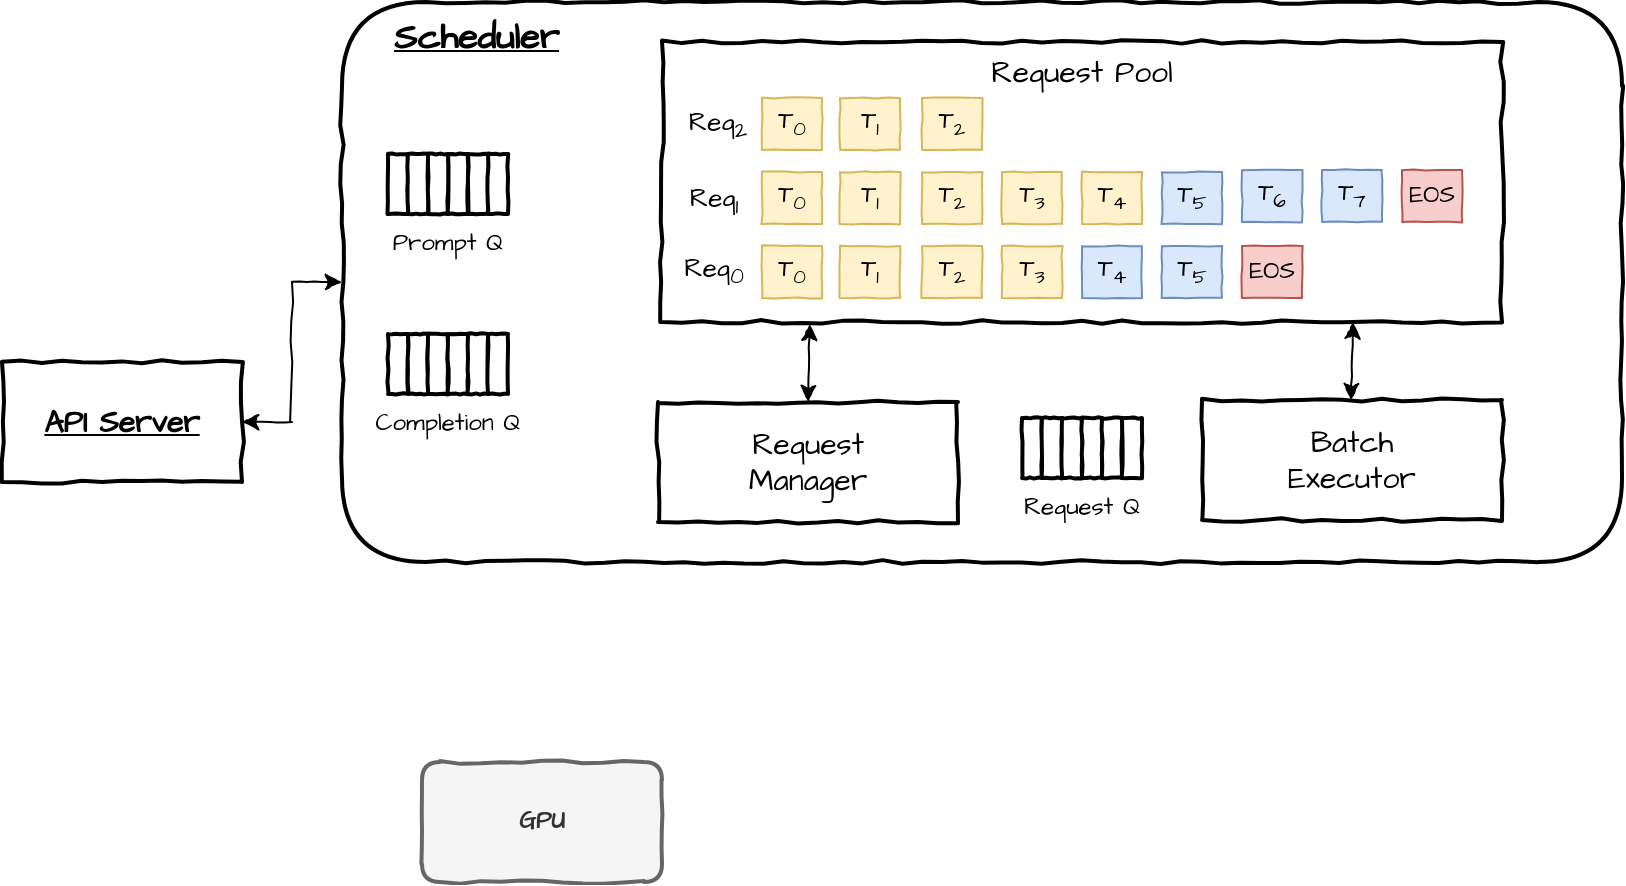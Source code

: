 <mxfile version="24.8.6">
  <diagram name="페이지-1" id="Y8B7rMoeN9hM4UEWo97L">
    <mxGraphModel dx="1097" dy="597" grid="1" gridSize="10" guides="1" tooltips="1" connect="1" arrows="1" fold="1" page="1" pageScale="1" pageWidth="3300" pageHeight="4681" math="0" shadow="0">
      <root>
        <mxCell id="0" />
        <mxCell id="1" parent="0" />
        <mxCell id="8BjTEOA2ny8shlbgz9hC-71" style="edgeStyle=orthogonalEdgeStyle;rounded=0;orthogonalLoop=1;jettySize=auto;html=1;exitX=1;exitY=0.5;exitDx=0;exitDy=0;fontFamily=Architects Daughter;fontSource=https%3A%2F%2Ffonts.googleapis.com%2Fcss%3Ffamily%3DArchitects%2BDaughter;fontSize=12;fontColor=default;fontStyle=0;sketch=1;curveFitting=1;jiggle=2;sketchStyle=comic;startArrow=classic;startFill=1;" edge="1" parent="1" source="pXaMLWNUyVMHvU2EfD6I-1" target="8BjTEOA2ny8shlbgz9hC-1">
          <mxGeometry relative="1" as="geometry" />
        </mxCell>
        <mxCell id="pXaMLWNUyVMHvU2EfD6I-1" value="API Server" style="rounded=0;whiteSpace=wrap;sketch=1;curveFitting=1;jiggle=2;fontFamily=Architects Daughter;html=1;sketchStyle=comic;fontStyle=5;strokeWidth=2;fontSize=15;linecap=round;fontSource=https%3A%2F%2Ffonts.googleapis.com%2Fcss%3Ffamily%3DArchitects%2BDaughter;" vertex="1" parent="1">
          <mxGeometry x="90" y="270" width="120" height="60" as="geometry" />
        </mxCell>
        <mxCell id="pXaMLWNUyVMHvU2EfD6I-4" value="GPU" style="rounded=1;whiteSpace=wrap;html=1;sketch=1;jiggle=2;curveFitting=1;sketchStyle=comic;strokeColor=#666666;strokeWidth=2;align=center;verticalAlign=middle;fontFamily=Architects Daughter;fontSize=12;fontStyle=1;fillColor=#f5f5f5;fontColor=#333333;fontSource=https%3A%2F%2Ffonts.googleapis.com%2Fcss%3Ffamily%3DArchitects%2BDaughter;" vertex="1" parent="1">
          <mxGeometry x="300" y="470" width="120" height="60" as="geometry" />
        </mxCell>
        <mxCell id="8BjTEOA2ny8shlbgz9hC-1" value="&amp;nbsp; &amp;nbsp; &amp;nbsp;&lt;font style=&quot;font-size: 18px;&quot;&gt;&lt;u&gt;Scheduler&lt;/u&gt;&lt;/font&gt;" style="rounded=1;whiteSpace=wrap;html=1;sketch=1;jiggle=2;curveFitting=1;sketchStyle=comic;strokeColor=default;strokeWidth=2;align=left;verticalAlign=top;fontFamily=Architects Daughter;fontSize=12;fontColor=default;fontStyle=1;fillColor=none;fontSource=https%3A%2F%2Ffonts.googleapis.com%2Fcss%3Ffamily%3DArchitects%2BDaughter;" vertex="1" parent="1">
          <mxGeometry x="260" y="90" width="640" height="280" as="geometry" />
        </mxCell>
        <mxCell id="8BjTEOA2ny8shlbgz9hC-12" value="" style="group;fontFamily=Architects Daughter;fontSource=https%3A%2F%2Ffonts.googleapis.com%2Fcss%3Ffamily%3DArchitects%2BDaughter;" vertex="1" connectable="0" parent="1">
          <mxGeometry x="283" y="166" width="60" height="60" as="geometry" />
        </mxCell>
        <mxCell id="8BjTEOA2ny8shlbgz9hC-4" value="&lt;span style=&quot;font-weight: normal;&quot;&gt;Prompt Q&lt;/span&gt;" style="text;html=1;align=center;verticalAlign=middle;whiteSpace=wrap;rounded=0;fontFamily=Architects Daughter;fontSize=12;fontColor=default;fontStyle=1;fontSource=https%3A%2F%2Ffonts.googleapis.com%2Fcss%3Ffamily%3DArchitects%2BDaughter;" vertex="1" parent="8BjTEOA2ny8shlbgz9hC-12">
          <mxGeometry y="30" width="60" height="30" as="geometry" />
        </mxCell>
        <mxCell id="8BjTEOA2ny8shlbgz9hC-11" value="" style="group;fontFamily=Architects Daughter;fontSource=https%3A%2F%2Ffonts.googleapis.com%2Fcss%3Ffamily%3DArchitects%2BDaughter;" vertex="1" connectable="0" parent="8BjTEOA2ny8shlbgz9hC-12">
          <mxGeometry width="60" height="30" as="geometry" />
        </mxCell>
        <mxCell id="8BjTEOA2ny8shlbgz9hC-2" value="" style="rounded=0;whiteSpace=wrap;html=1;sketch=1;jiggle=2;curveFitting=1;sketchStyle=comic;strokeColor=default;strokeWidth=2;align=center;verticalAlign=middle;fontFamily=Architects Daughter;fontSize=12;fontColor=default;fontStyle=1;fillColor=default;fontSource=https%3A%2F%2Ffonts.googleapis.com%2Fcss%3Ffamily%3DArchitects%2BDaughter;" vertex="1" parent="8BjTEOA2ny8shlbgz9hC-11">
          <mxGeometry width="10" height="30" as="geometry" />
        </mxCell>
        <mxCell id="8BjTEOA2ny8shlbgz9hC-6" value="" style="rounded=0;whiteSpace=wrap;html=1;sketch=1;jiggle=2;curveFitting=1;sketchStyle=comic;strokeColor=default;strokeWidth=2;align=center;verticalAlign=middle;fontFamily=Architects Daughter;fontSize=12;fontColor=default;fontStyle=1;fillColor=default;fontSource=https%3A%2F%2Ffonts.googleapis.com%2Fcss%3Ffamily%3DArchitects%2BDaughter;" vertex="1" parent="8BjTEOA2ny8shlbgz9hC-11">
          <mxGeometry x="10" width="10" height="30" as="geometry" />
        </mxCell>
        <mxCell id="8BjTEOA2ny8shlbgz9hC-7" value="" style="rounded=0;whiteSpace=wrap;html=1;sketch=1;jiggle=2;curveFitting=1;sketchStyle=comic;strokeColor=default;strokeWidth=2;align=center;verticalAlign=middle;fontFamily=Architects Daughter;fontSize=12;fontColor=default;fontStyle=1;fillColor=default;fontSource=https%3A%2F%2Ffonts.googleapis.com%2Fcss%3Ffamily%3DArchitects%2BDaughter;" vertex="1" parent="8BjTEOA2ny8shlbgz9hC-11">
          <mxGeometry x="20" width="10" height="30" as="geometry" />
        </mxCell>
        <mxCell id="8BjTEOA2ny8shlbgz9hC-8" value="" style="rounded=0;whiteSpace=wrap;html=1;sketch=1;jiggle=2;curveFitting=1;sketchStyle=comic;strokeColor=default;strokeWidth=2;align=center;verticalAlign=middle;fontFamily=Architects Daughter;fontSize=12;fontColor=default;fontStyle=1;fillColor=default;fontSource=https%3A%2F%2Ffonts.googleapis.com%2Fcss%3Ffamily%3DArchitects%2BDaughter;" vertex="1" parent="8BjTEOA2ny8shlbgz9hC-11">
          <mxGeometry x="30" width="10" height="30" as="geometry" />
        </mxCell>
        <mxCell id="8BjTEOA2ny8shlbgz9hC-9" value="" style="rounded=0;whiteSpace=wrap;html=1;sketch=1;jiggle=2;curveFitting=1;sketchStyle=comic;strokeColor=default;strokeWidth=2;align=center;verticalAlign=middle;fontFamily=Architects Daughter;fontSize=12;fontColor=default;fontStyle=1;fillColor=default;fontSource=https%3A%2F%2Ffonts.googleapis.com%2Fcss%3Ffamily%3DArchitects%2BDaughter;" vertex="1" parent="8BjTEOA2ny8shlbgz9hC-11">
          <mxGeometry x="40" width="10" height="30" as="geometry" />
        </mxCell>
        <mxCell id="8BjTEOA2ny8shlbgz9hC-10" value="" style="rounded=0;whiteSpace=wrap;html=1;sketch=1;jiggle=2;curveFitting=1;sketchStyle=comic;strokeColor=default;strokeWidth=2;align=center;verticalAlign=middle;fontFamily=Architects Daughter;fontSize=12;fontColor=default;fontStyle=1;fillColor=default;fontSource=https%3A%2F%2Ffonts.googleapis.com%2Fcss%3Ffamily%3DArchitects%2BDaughter;" vertex="1" parent="8BjTEOA2ny8shlbgz9hC-11">
          <mxGeometry x="50" width="10" height="30" as="geometry" />
        </mxCell>
        <mxCell id="8BjTEOA2ny8shlbgz9hC-23" value="" style="group;fontFamily=Architects Daughter;fontSource=https%3A%2F%2Ffonts.googleapis.com%2Fcss%3Ffamily%3DArchitects%2BDaughter;" vertex="1" connectable="0" parent="1">
          <mxGeometry x="283" y="256" width="90" height="60" as="geometry" />
        </mxCell>
        <mxCell id="8BjTEOA2ny8shlbgz9hC-24" value="&lt;span style=&quot;font-weight: normal;&quot;&gt;Completion Q&lt;/span&gt;" style="text;html=1;align=center;verticalAlign=middle;whiteSpace=wrap;rounded=0;fontFamily=Architects Daughter;fontSize=12;fontColor=default;fontStyle=1;fontSource=https%3A%2F%2Ffonts.googleapis.com%2Fcss%3Ffamily%3DArchitects%2BDaughter;" vertex="1" parent="8BjTEOA2ny8shlbgz9hC-23">
          <mxGeometry x="-15" y="30" width="90" height="30" as="geometry" />
        </mxCell>
        <mxCell id="8BjTEOA2ny8shlbgz9hC-25" value="" style="group;fontFamily=Architects Daughter;fontSource=https%3A%2F%2Ffonts.googleapis.com%2Fcss%3Ffamily%3DArchitects%2BDaughter;" vertex="1" connectable="0" parent="8BjTEOA2ny8shlbgz9hC-23">
          <mxGeometry width="60" height="30" as="geometry" />
        </mxCell>
        <mxCell id="8BjTEOA2ny8shlbgz9hC-26" value="" style="rounded=0;whiteSpace=wrap;html=1;sketch=1;jiggle=2;curveFitting=1;sketchStyle=comic;strokeColor=default;strokeWidth=2;align=center;verticalAlign=middle;fontFamily=Architects Daughter;fontSize=12;fontColor=default;fontStyle=1;fillColor=default;fontSource=https%3A%2F%2Ffonts.googleapis.com%2Fcss%3Ffamily%3DArchitects%2BDaughter;" vertex="1" parent="8BjTEOA2ny8shlbgz9hC-25">
          <mxGeometry width="10" height="30" as="geometry" />
        </mxCell>
        <mxCell id="8BjTEOA2ny8shlbgz9hC-27" value="" style="rounded=0;whiteSpace=wrap;html=1;sketch=1;jiggle=2;curveFitting=1;sketchStyle=comic;strokeColor=default;strokeWidth=2;align=center;verticalAlign=middle;fontFamily=Architects Daughter;fontSize=12;fontColor=default;fontStyle=1;fillColor=default;fontSource=https%3A%2F%2Ffonts.googleapis.com%2Fcss%3Ffamily%3DArchitects%2BDaughter;" vertex="1" parent="8BjTEOA2ny8shlbgz9hC-25">
          <mxGeometry x="10" width="10" height="30" as="geometry" />
        </mxCell>
        <mxCell id="8BjTEOA2ny8shlbgz9hC-28" value="" style="rounded=0;whiteSpace=wrap;html=1;sketch=1;jiggle=2;curveFitting=1;sketchStyle=comic;strokeColor=default;strokeWidth=2;align=center;verticalAlign=middle;fontFamily=Architects Daughter;fontSize=12;fontColor=default;fontStyle=1;fillColor=default;fontSource=https%3A%2F%2Ffonts.googleapis.com%2Fcss%3Ffamily%3DArchitects%2BDaughter;" vertex="1" parent="8BjTEOA2ny8shlbgz9hC-25">
          <mxGeometry x="20" width="10" height="30" as="geometry" />
        </mxCell>
        <mxCell id="8BjTEOA2ny8shlbgz9hC-29" value="" style="rounded=0;whiteSpace=wrap;html=1;sketch=1;jiggle=2;curveFitting=1;sketchStyle=comic;strokeColor=default;strokeWidth=2;align=center;verticalAlign=middle;fontFamily=Architects Daughter;fontSize=12;fontColor=default;fontStyle=1;fillColor=default;fontSource=https%3A%2F%2Ffonts.googleapis.com%2Fcss%3Ffamily%3DArchitects%2BDaughter;" vertex="1" parent="8BjTEOA2ny8shlbgz9hC-25">
          <mxGeometry x="30" width="10" height="30" as="geometry" />
        </mxCell>
        <mxCell id="8BjTEOA2ny8shlbgz9hC-30" value="" style="rounded=0;whiteSpace=wrap;html=1;sketch=1;jiggle=2;curveFitting=1;sketchStyle=comic;strokeColor=default;strokeWidth=2;align=center;verticalAlign=middle;fontFamily=Architects Daughter;fontSize=12;fontColor=default;fontStyle=1;fillColor=default;fontSource=https%3A%2F%2Ffonts.googleapis.com%2Fcss%3Ffamily%3DArchitects%2BDaughter;" vertex="1" parent="8BjTEOA2ny8shlbgz9hC-25">
          <mxGeometry x="40" width="10" height="30" as="geometry" />
        </mxCell>
        <mxCell id="8BjTEOA2ny8shlbgz9hC-31" value="" style="rounded=0;whiteSpace=wrap;html=1;sketch=1;jiggle=2;curveFitting=1;sketchStyle=comic;strokeColor=default;strokeWidth=2;align=center;verticalAlign=middle;fontFamily=Architects Daughter;fontSize=12;fontColor=default;fontStyle=1;fillColor=default;fontSource=https%3A%2F%2Ffonts.googleapis.com%2Fcss%3Ffamily%3DArchitects%2BDaughter;" vertex="1" parent="8BjTEOA2ny8shlbgz9hC-25">
          <mxGeometry x="50" width="10" height="30" as="geometry" />
        </mxCell>
        <mxCell id="8BjTEOA2ny8shlbgz9hC-32" value="&lt;span style=&quot;font-size: 15px;&quot;&gt;Request Pool&lt;/span&gt;" style="rounded=0;whiteSpace=wrap;html=1;sketch=1;jiggle=2;curveFitting=1;sketchStyle=comic;strokeColor=default;strokeWidth=2;align=center;verticalAlign=top;fontFamily=Architects Daughter;fontSize=15;fontColor=default;fontStyle=0;fillColor=default;fillStyle=hachure;fontSource=https%3A%2F%2Ffonts.googleapis.com%2Fcss%3Ffamily%3DArchitects%2BDaughter;" vertex="1" parent="1">
          <mxGeometry x="420" y="110" width="420" height="140" as="geometry" />
        </mxCell>
        <mxCell id="8BjTEOA2ny8shlbgz9hC-33" value="&lt;font style=&quot;font-size: 15px;&quot;&gt;Request&lt;/font&gt;&lt;div style=&quot;font-size: 15px;&quot;&gt;&lt;font style=&quot;font-size: 15px;&quot;&gt;Manager&lt;/font&gt;&lt;/div&gt;" style="rounded=0;whiteSpace=wrap;html=1;sketch=1;jiggle=2;curveFitting=1;sketchStyle=comic;strokeColor=default;strokeWidth=2;align=center;verticalAlign=middle;fontFamily=Architects Daughter;fontSize=12;fontColor=default;fontStyle=0;fillColor=default;fontSource=https%3A%2F%2Ffonts.googleapis.com%2Fcss%3Ffamily%3DArchitects%2BDaughter;" vertex="1" parent="1">
          <mxGeometry x="418" y="290" width="150" height="60" as="geometry" />
        </mxCell>
        <mxCell id="8BjTEOA2ny8shlbgz9hC-34" value="" style="group;fontFamily=Architects Daughter;fontSource=https%3A%2F%2Ffonts.googleapis.com%2Fcss%3Ffamily%3DArchitects%2BDaughter;" vertex="1" connectable="0" parent="1">
          <mxGeometry x="600" y="298" width="90" height="60" as="geometry" />
        </mxCell>
        <mxCell id="8BjTEOA2ny8shlbgz9hC-35" value="&lt;span style=&quot;font-weight: normal;&quot;&gt;Request Q&lt;/span&gt;" style="text;html=1;align=center;verticalAlign=middle;whiteSpace=wrap;rounded=0;fontFamily=Architects Daughter;fontSize=12;fontColor=default;fontStyle=1;fontSource=https%3A%2F%2Ffonts.googleapis.com%2Fcss%3Ffamily%3DArchitects%2BDaughter;" vertex="1" parent="8BjTEOA2ny8shlbgz9hC-34">
          <mxGeometry x="-15" y="30" width="90" height="30" as="geometry" />
        </mxCell>
        <mxCell id="8BjTEOA2ny8shlbgz9hC-36" value="" style="group;fontFamily=Architects Daughter;fontSource=https%3A%2F%2Ffonts.googleapis.com%2Fcss%3Ffamily%3DArchitects%2BDaughter;" vertex="1" connectable="0" parent="8BjTEOA2ny8shlbgz9hC-34">
          <mxGeometry width="60" height="30" as="geometry" />
        </mxCell>
        <mxCell id="8BjTEOA2ny8shlbgz9hC-37" value="" style="rounded=0;whiteSpace=wrap;html=1;sketch=1;jiggle=2;curveFitting=1;sketchStyle=comic;strokeColor=default;strokeWidth=2;align=center;verticalAlign=middle;fontFamily=Architects Daughter;fontSize=12;fontColor=default;fontStyle=1;fillColor=default;fontSource=https%3A%2F%2Ffonts.googleapis.com%2Fcss%3Ffamily%3DArchitects%2BDaughter;" vertex="1" parent="8BjTEOA2ny8shlbgz9hC-36">
          <mxGeometry width="10" height="30" as="geometry" />
        </mxCell>
        <mxCell id="8BjTEOA2ny8shlbgz9hC-38" value="" style="rounded=0;whiteSpace=wrap;html=1;sketch=1;jiggle=2;curveFitting=1;sketchStyle=comic;strokeColor=default;strokeWidth=2;align=center;verticalAlign=middle;fontFamily=Architects Daughter;fontSize=12;fontColor=default;fontStyle=1;fillColor=default;fontSource=https%3A%2F%2Ffonts.googleapis.com%2Fcss%3Ffamily%3DArchitects%2BDaughter;" vertex="1" parent="8BjTEOA2ny8shlbgz9hC-36">
          <mxGeometry x="10" width="10" height="30" as="geometry" />
        </mxCell>
        <mxCell id="8BjTEOA2ny8shlbgz9hC-39" value="" style="rounded=0;whiteSpace=wrap;html=1;sketch=1;jiggle=2;curveFitting=1;sketchStyle=comic;strokeColor=default;strokeWidth=2;align=center;verticalAlign=middle;fontFamily=Architects Daughter;fontSize=12;fontColor=default;fontStyle=1;fillColor=default;fontSource=https%3A%2F%2Ffonts.googleapis.com%2Fcss%3Ffamily%3DArchitects%2BDaughter;" vertex="1" parent="8BjTEOA2ny8shlbgz9hC-36">
          <mxGeometry x="20" width="10" height="30" as="geometry" />
        </mxCell>
        <mxCell id="8BjTEOA2ny8shlbgz9hC-40" value="" style="rounded=0;whiteSpace=wrap;html=1;sketch=1;jiggle=2;curveFitting=1;sketchStyle=comic;strokeColor=default;strokeWidth=2;align=center;verticalAlign=middle;fontFamily=Architects Daughter;fontSize=12;fontColor=default;fontStyle=1;fillColor=default;fontSource=https%3A%2F%2Ffonts.googleapis.com%2Fcss%3Ffamily%3DArchitects%2BDaughter;" vertex="1" parent="8BjTEOA2ny8shlbgz9hC-36">
          <mxGeometry x="30" width="10" height="30" as="geometry" />
        </mxCell>
        <mxCell id="8BjTEOA2ny8shlbgz9hC-41" value="" style="rounded=0;whiteSpace=wrap;html=1;sketch=1;jiggle=2;curveFitting=1;sketchStyle=comic;strokeColor=default;strokeWidth=2;align=center;verticalAlign=middle;fontFamily=Architects Daughter;fontSize=12;fontColor=default;fontStyle=1;fillColor=default;fontSource=https%3A%2F%2Ffonts.googleapis.com%2Fcss%3Ffamily%3DArchitects%2BDaughter;" vertex="1" parent="8BjTEOA2ny8shlbgz9hC-36">
          <mxGeometry x="40" width="10" height="30" as="geometry" />
        </mxCell>
        <mxCell id="8BjTEOA2ny8shlbgz9hC-42" value="" style="rounded=0;whiteSpace=wrap;html=1;sketch=1;jiggle=2;curveFitting=1;sketchStyle=comic;strokeColor=default;strokeWidth=2;align=center;verticalAlign=middle;fontFamily=Architects Daughter;fontSize=12;fontColor=default;fontStyle=1;fillColor=default;fontSource=https%3A%2F%2Ffonts.googleapis.com%2Fcss%3Ffamily%3DArchitects%2BDaughter;" vertex="1" parent="8BjTEOA2ny8shlbgz9hC-36">
          <mxGeometry x="50" width="10" height="30" as="geometry" />
        </mxCell>
        <mxCell id="8BjTEOA2ny8shlbgz9hC-43" value="&lt;span style=&quot;font-size: 15px;&quot;&gt;Batch&lt;/span&gt;&lt;div&gt;&lt;span style=&quot;font-size: 15px;&quot;&gt;Executor&lt;/span&gt;&lt;/div&gt;" style="rounded=0;whiteSpace=wrap;html=1;sketch=1;jiggle=2;curveFitting=1;sketchStyle=comic;strokeColor=default;strokeWidth=2;align=center;verticalAlign=middle;fontFamily=Architects Daughter;fontSize=12;fontColor=default;fontStyle=0;fillColor=default;fontSource=https%3A%2F%2Ffonts.googleapis.com%2Fcss%3Ffamily%3DArchitects%2BDaughter;" vertex="1" parent="1">
          <mxGeometry x="690" y="289" width="150" height="60" as="geometry" />
        </mxCell>
        <mxCell id="8BjTEOA2ny8shlbgz9hC-44" value="&lt;span style=&quot;font-weight: normal; font-size: 13px;&quot;&gt;Req&lt;sub&gt;0&lt;/sub&gt;&lt;/span&gt;" style="text;html=1;align=center;verticalAlign=middle;whiteSpace=wrap;rounded=0;fontFamily=Architects Daughter;fontSize=13;fontColor=default;fontStyle=1;fontSource=https%3A%2F%2Ffonts.googleapis.com%2Fcss%3Ffamily%3DArchitects%2BDaughter;" vertex="1" parent="1">
          <mxGeometry x="416" y="209" width="60" height="30" as="geometry" />
        </mxCell>
        <mxCell id="8BjTEOA2ny8shlbgz9hC-45" value="T&lt;sub&gt;0&lt;/sub&gt;" style="rounded=0;whiteSpace=wrap;html=1;align=center;verticalAlign=middle;fontFamily=Architects Daughter;fontSize=12;fontStyle=0;fillColor=#fff2cc;sketchStyle=comic;strokeColor=#d6b656;strokeWidth=1;fillOpacity=100;sketch=1;curveFitting=1;jiggle=2;fillStyle=hachure;zigzagOffset=-1;fillWeight=-1;hachureAngle=-41;fontSource=https%3A%2F%2Ffonts.googleapis.com%2Fcss%3Ffamily%3DArchitects%2BDaughter;perimeterSpacing=2;glass=0;shadow=0;" vertex="1" parent="1">
          <mxGeometry x="470" y="212" width="30" height="26" as="geometry" />
        </mxCell>
        <mxCell id="8BjTEOA2ny8shlbgz9hC-46" value="T&lt;sub&gt;1&lt;/sub&gt;" style="rounded=0;whiteSpace=wrap;html=1;align=center;verticalAlign=middle;fontFamily=Architects Daughter;fontSize=12;fontStyle=0;fillColor=#fff2cc;sketchStyle=comic;strokeColor=#d6b656;strokeWidth=1;fillOpacity=100;sketch=1;curveFitting=1;jiggle=2;fillStyle=hachure;zigzagOffset=-1;fillWeight=-1;hachureAngle=-41;fontSource=https%3A%2F%2Ffonts.googleapis.com%2Fcss%3Ffamily%3DArchitects%2BDaughter;perimeterSpacing=2;glass=0;shadow=0;" vertex="1" parent="1">
          <mxGeometry x="509" y="212" width="30" height="26" as="geometry" />
        </mxCell>
        <mxCell id="8BjTEOA2ny8shlbgz9hC-47" value="T&lt;sub&gt;2&lt;/sub&gt;" style="rounded=0;whiteSpace=wrap;html=1;align=center;verticalAlign=middle;fontFamily=Architects Daughter;fontSize=12;fontStyle=0;fillColor=#fff2cc;sketchStyle=comic;strokeColor=#d6b656;strokeWidth=1;fillOpacity=100;sketch=1;curveFitting=1;jiggle=2;fillStyle=hachure;zigzagOffset=-1;fillWeight=-1;hachureAngle=-41;fontSource=https%3A%2F%2Ffonts.googleapis.com%2Fcss%3Ffamily%3DArchitects%2BDaughter;perimeterSpacing=2;glass=0;shadow=0;" vertex="1" parent="1">
          <mxGeometry x="550" y="212" width="30" height="26" as="geometry" />
        </mxCell>
        <mxCell id="8BjTEOA2ny8shlbgz9hC-48" value="T&lt;sub&gt;3&lt;/sub&gt;" style="rounded=0;whiteSpace=wrap;html=1;align=center;verticalAlign=middle;fontFamily=Architects Daughter;fontSize=12;fontStyle=0;fillColor=#fff2cc;sketchStyle=comic;strokeColor=#d6b656;strokeWidth=1;fillOpacity=100;sketch=1;curveFitting=1;jiggle=2;fillStyle=hachure;zigzagOffset=-1;fillWeight=-1;hachureAngle=-41;fontSource=https%3A%2F%2Ffonts.googleapis.com%2Fcss%3Ffamily%3DArchitects%2BDaughter;perimeterSpacing=2;glass=0;shadow=0;" vertex="1" parent="1">
          <mxGeometry x="590" y="212" width="30" height="26" as="geometry" />
        </mxCell>
        <mxCell id="8BjTEOA2ny8shlbgz9hC-49" value="T&lt;sub&gt;4&lt;/sub&gt;" style="rounded=0;whiteSpace=wrap;html=1;align=center;verticalAlign=middle;fontFamily=Architects Daughter;fontSize=12;fontStyle=0;fillColor=#dae8fc;sketchStyle=comic;strokeColor=#6c8ebf;strokeWidth=1;fillOpacity=100;sketch=1;curveFitting=1;jiggle=2;fillStyle=hachure;zigzagOffset=-1;fillWeight=-1;hachureAngle=-41;fontSource=https%3A%2F%2Ffonts.googleapis.com%2Fcss%3Ffamily%3DArchitects%2BDaughter;perimeterSpacing=2;glass=0;shadow=0;" vertex="1" parent="1">
          <mxGeometry x="630" y="212" width="30" height="26" as="geometry" />
        </mxCell>
        <mxCell id="8BjTEOA2ny8shlbgz9hC-50" value="T&lt;sub&gt;5&lt;/sub&gt;" style="rounded=0;whiteSpace=wrap;html=1;align=center;verticalAlign=middle;fontFamily=Architects Daughter;fontSize=12;fontStyle=0;fillColor=#dae8fc;sketchStyle=comic;strokeColor=#6c8ebf;strokeWidth=1;fillOpacity=100;sketch=1;curveFitting=1;jiggle=2;fillStyle=hachure;zigzagOffset=-1;fillWeight=-1;hachureAngle=-41;fontSource=https%3A%2F%2Ffonts.googleapis.com%2Fcss%3Ffamily%3DArchitects%2BDaughter;perimeterSpacing=2;glass=0;shadow=0;" vertex="1" parent="1">
          <mxGeometry x="670" y="212" width="30" height="26" as="geometry" />
        </mxCell>
        <mxCell id="8BjTEOA2ny8shlbgz9hC-51" value="EOS" style="rounded=0;whiteSpace=wrap;html=1;align=center;verticalAlign=middle;fontFamily=Architects Daughter;fontSize=12;fontStyle=0;fillColor=#f8cecc;sketchStyle=comic;strokeColor=#b85450;strokeWidth=1;fillOpacity=100;sketch=1;curveFitting=1;jiggle=2;fillStyle=hachure;zigzagOffset=-1;fillWeight=-1;hachureAngle=-41;fontSource=https%3A%2F%2Ffonts.googleapis.com%2Fcss%3Ffamily%3DArchitects%2BDaughter;perimeterSpacing=2;glass=0;shadow=0;" vertex="1" parent="1">
          <mxGeometry x="710" y="212" width="30" height="26" as="geometry" />
        </mxCell>
        <mxCell id="8BjTEOA2ny8shlbgz9hC-52" value="T&lt;sub&gt;0&lt;/sub&gt;" style="rounded=0;whiteSpace=wrap;html=1;align=center;verticalAlign=middle;fontFamily=Architects Daughter;fontSize=12;fontStyle=0;fillColor=#fff2cc;sketchStyle=comic;strokeColor=#d6b656;strokeWidth=1;fillOpacity=100;sketch=1;curveFitting=1;jiggle=2;fillStyle=hachure;zigzagOffset=-1;fillWeight=-1;hachureAngle=-41;fontSource=https%3A%2F%2Ffonts.googleapis.com%2Fcss%3Ffamily%3DArchitects%2BDaughter;perimeterSpacing=2;glass=0;shadow=0;" vertex="1" parent="1">
          <mxGeometry x="470" y="175" width="30" height="26" as="geometry" />
        </mxCell>
        <mxCell id="8BjTEOA2ny8shlbgz9hC-53" value="T&lt;sub&gt;1&lt;/sub&gt;" style="rounded=0;whiteSpace=wrap;html=1;align=center;verticalAlign=middle;fontFamily=Architects Daughter;fontSize=12;fontStyle=0;fillColor=#fff2cc;sketchStyle=comic;strokeColor=#d6b656;strokeWidth=1;fillOpacity=100;sketch=1;curveFitting=1;jiggle=2;fillStyle=hachure;zigzagOffset=-1;fillWeight=-1;hachureAngle=-41;fontSource=https%3A%2F%2Ffonts.googleapis.com%2Fcss%3Ffamily%3DArchitects%2BDaughter;perimeterSpacing=2;glass=0;shadow=0;" vertex="1" parent="1">
          <mxGeometry x="509" y="175" width="30" height="26" as="geometry" />
        </mxCell>
        <mxCell id="8BjTEOA2ny8shlbgz9hC-54" value="T&lt;sub&gt;2&lt;/sub&gt;" style="rounded=0;whiteSpace=wrap;html=1;align=center;verticalAlign=middle;fontFamily=Architects Daughter;fontSize=12;fontStyle=0;fillColor=#fff2cc;sketchStyle=comic;strokeColor=#d6b656;strokeWidth=1;fillOpacity=100;sketch=1;curveFitting=1;jiggle=2;fillStyle=hachure;zigzagOffset=-1;fillWeight=-1;hachureAngle=-41;fontSource=https%3A%2F%2Ffonts.googleapis.com%2Fcss%3Ffamily%3DArchitects%2BDaughter;perimeterSpacing=2;glass=0;shadow=0;" vertex="1" parent="1">
          <mxGeometry x="550" y="175" width="30" height="26" as="geometry" />
        </mxCell>
        <mxCell id="8BjTEOA2ny8shlbgz9hC-55" value="T&lt;sub&gt;3&lt;/sub&gt;" style="rounded=0;whiteSpace=wrap;html=1;align=center;verticalAlign=middle;fontFamily=Architects Daughter;fontSize=12;fontStyle=0;fillColor=#fff2cc;sketchStyle=comic;strokeColor=#d6b656;strokeWidth=1;fillOpacity=100;sketch=1;curveFitting=1;jiggle=2;fillStyle=hachure;zigzagOffset=-1;fillWeight=-1;hachureAngle=-41;fontSource=https%3A%2F%2Ffonts.googleapis.com%2Fcss%3Ffamily%3DArchitects%2BDaughter;perimeterSpacing=2;glass=0;shadow=0;" vertex="1" parent="1">
          <mxGeometry x="590" y="175" width="30" height="26" as="geometry" />
        </mxCell>
        <mxCell id="8BjTEOA2ny8shlbgz9hC-56" value="&lt;span style=&quot;font-weight: normal; font-size: 13px;&quot;&gt;Req&lt;sub&gt;1&lt;/sub&gt;&lt;/span&gt;" style="text;html=1;align=center;verticalAlign=middle;whiteSpace=wrap;rounded=0;fontFamily=Architects Daughter;fontSize=13;fontColor=default;fontStyle=1;fontSource=https%3A%2F%2Ffonts.googleapis.com%2Fcss%3Ffamily%3DArchitects%2BDaughter;" vertex="1" parent="1">
          <mxGeometry x="416" y="174" width="60" height="30" as="geometry" />
        </mxCell>
        <mxCell id="8BjTEOA2ny8shlbgz9hC-57" value="&lt;span style=&quot;font-weight: normal; font-size: 13px;&quot;&gt;Req&lt;sub&gt;2&lt;/sub&gt;&lt;/span&gt;" style="text;html=1;align=center;verticalAlign=middle;whiteSpace=wrap;rounded=0;fontFamily=Architects Daughter;fontSize=13;fontColor=default;fontStyle=1;fontSource=https%3A%2F%2Ffonts.googleapis.com%2Fcss%3Ffamily%3DArchitects%2BDaughter;" vertex="1" parent="1">
          <mxGeometry x="418" y="136" width="60" height="30" as="geometry" />
        </mxCell>
        <mxCell id="8BjTEOA2ny8shlbgz9hC-58" value="T&lt;sub&gt;4&lt;/sub&gt;" style="rounded=0;whiteSpace=wrap;html=1;align=center;verticalAlign=middle;fontFamily=Architects Daughter;fontSize=12;fontStyle=0;fillColor=#fff2cc;sketchStyle=comic;strokeColor=#d6b656;strokeWidth=1;fillOpacity=100;sketch=1;curveFitting=1;jiggle=2;fillStyle=hachure;zigzagOffset=-1;fillWeight=-1;hachureAngle=-41;fontSource=https%3A%2F%2Ffonts.googleapis.com%2Fcss%3Ffamily%3DArchitects%2BDaughter;perimeterSpacing=2;glass=0;shadow=0;" vertex="1" parent="1">
          <mxGeometry x="630" y="175" width="30" height="26" as="geometry" />
        </mxCell>
        <mxCell id="8BjTEOA2ny8shlbgz9hC-59" value="T&lt;sub&gt;5&lt;/sub&gt;" style="rounded=0;whiteSpace=wrap;html=1;align=center;verticalAlign=middle;fontFamily=Architects Daughter;fontSize=12;fontStyle=0;fillColor=#dae8fc;sketchStyle=comic;strokeColor=#6c8ebf;strokeWidth=1;fillOpacity=100;sketch=1;curveFitting=1;jiggle=2;fillStyle=hachure;zigzagOffset=-1;fillWeight=-1;hachureAngle=-41;fontSource=https%3A%2F%2Ffonts.googleapis.com%2Fcss%3Ffamily%3DArchitects%2BDaughter;perimeterSpacing=2;glass=0;shadow=0;" vertex="1" parent="1">
          <mxGeometry x="670" y="175" width="30" height="26" as="geometry" />
        </mxCell>
        <mxCell id="8BjTEOA2ny8shlbgz9hC-60" value="T&lt;sub&gt;6&lt;/sub&gt;" style="rounded=0;whiteSpace=wrap;html=1;align=center;verticalAlign=middle;fontFamily=Architects Daughter;fontSize=12;fontStyle=0;fillColor=#dae8fc;sketchStyle=comic;strokeColor=#6c8ebf;strokeWidth=1;fillOpacity=100;sketch=1;curveFitting=1;jiggle=2;fillStyle=hachure;zigzagOffset=-1;fillWeight=-1;hachureAngle=-41;fontSource=https%3A%2F%2Ffonts.googleapis.com%2Fcss%3Ffamily%3DArchitects%2BDaughter;perimeterSpacing=2;glass=0;shadow=0;" vertex="1" parent="1">
          <mxGeometry x="710" y="174" width="30" height="26" as="geometry" />
        </mxCell>
        <mxCell id="8BjTEOA2ny8shlbgz9hC-61" value="T&lt;sub&gt;7&lt;/sub&gt;" style="rounded=0;whiteSpace=wrap;html=1;align=center;verticalAlign=middle;fontFamily=Architects Daughter;fontSize=12;fontStyle=0;fillColor=#dae8fc;sketchStyle=comic;strokeColor=#6c8ebf;strokeWidth=1;fillOpacity=100;sketch=1;curveFitting=1;jiggle=2;fillStyle=hachure;zigzagOffset=-1;fillWeight=-1;hachureAngle=-41;fontSource=https%3A%2F%2Ffonts.googleapis.com%2Fcss%3Ffamily%3DArchitects%2BDaughter;perimeterSpacing=2;glass=0;shadow=0;" vertex="1" parent="1">
          <mxGeometry x="750" y="174" width="30" height="26" as="geometry" />
        </mxCell>
        <mxCell id="8BjTEOA2ny8shlbgz9hC-62" value="EOS" style="rounded=0;whiteSpace=wrap;html=1;align=center;verticalAlign=middle;fontFamily=Architects Daughter;fontSize=12;fontStyle=0;fillColor=#f8cecc;sketchStyle=comic;strokeColor=#b85450;strokeWidth=1;fillOpacity=100;sketch=1;curveFitting=1;jiggle=2;fillStyle=hachure;zigzagOffset=-1;fillWeight=-1;hachureAngle=-41;fontSource=https%3A%2F%2Ffonts.googleapis.com%2Fcss%3Ffamily%3DArchitects%2BDaughter;perimeterSpacing=2;glass=0;shadow=0;" vertex="1" parent="1">
          <mxGeometry x="790" y="174" width="30" height="26" as="geometry" />
        </mxCell>
        <mxCell id="8BjTEOA2ny8shlbgz9hC-63" value="T&lt;sub&gt;0&lt;/sub&gt;" style="rounded=0;whiteSpace=wrap;html=1;align=center;verticalAlign=middle;fontFamily=Architects Daughter;fontSize=12;fontStyle=0;fillColor=#fff2cc;sketchStyle=comic;strokeColor=#d6b656;strokeWidth=1;fillOpacity=100;sketch=1;curveFitting=1;jiggle=2;fillStyle=hachure;zigzagOffset=-1;fillWeight=-1;hachureAngle=-41;fontSource=https%3A%2F%2Ffonts.googleapis.com%2Fcss%3Ffamily%3DArchitects%2BDaughter;perimeterSpacing=2;glass=0;shadow=0;" vertex="1" parent="1">
          <mxGeometry x="470" y="138" width="30" height="26" as="geometry" />
        </mxCell>
        <mxCell id="8BjTEOA2ny8shlbgz9hC-64" value="T&lt;sub&gt;1&lt;/sub&gt;" style="rounded=0;whiteSpace=wrap;html=1;align=center;verticalAlign=middle;fontFamily=Architects Daughter;fontSize=12;fontStyle=0;fillColor=#fff2cc;sketchStyle=comic;strokeColor=#d6b656;strokeWidth=1;fillOpacity=100;sketch=1;curveFitting=1;jiggle=2;fillStyle=hachure;zigzagOffset=-1;fillWeight=-1;hachureAngle=-41;fontSource=https%3A%2F%2Ffonts.googleapis.com%2Fcss%3Ffamily%3DArchitects%2BDaughter;perimeterSpacing=2;glass=0;shadow=0;" vertex="1" parent="1">
          <mxGeometry x="509" y="138" width="30" height="26" as="geometry" />
        </mxCell>
        <mxCell id="8BjTEOA2ny8shlbgz9hC-65" value="T&lt;sub&gt;2&lt;/sub&gt;" style="rounded=0;whiteSpace=wrap;html=1;align=center;verticalAlign=middle;fontFamily=Architects Daughter;fontSize=12;fontStyle=0;fillColor=#fff2cc;sketchStyle=comic;strokeColor=#d6b656;strokeWidth=1;fillOpacity=100;sketch=1;curveFitting=1;jiggle=2;fillStyle=hachure;zigzagOffset=-1;fillWeight=-1;hachureAngle=-41;fontSource=https%3A%2F%2Ffonts.googleapis.com%2Fcss%3Ffamily%3DArchitects%2BDaughter;perimeterSpacing=2;glass=0;shadow=0;" vertex="1" parent="1">
          <mxGeometry x="550" y="138" width="30" height="26" as="geometry" />
        </mxCell>
        <mxCell id="8BjTEOA2ny8shlbgz9hC-68" value="" style="endArrow=classic;startArrow=classic;html=1;rounded=0;fontFamily=Architects Daughter;fontSource=https%3A%2F%2Ffonts.googleapis.com%2Fcss%3Ffamily%3DArchitects%2BDaughter;fontSize=12;fontColor=default;fontStyle=0;exitX=0.5;exitY=0;exitDx=0;exitDy=0;entryX=0.176;entryY=1.007;entryDx=0;entryDy=0;entryPerimeter=0;sketch=1;curveFitting=1;jiggle=2;sketchStyle=comic;" edge="1" parent="1" source="8BjTEOA2ny8shlbgz9hC-33" target="8BjTEOA2ny8shlbgz9hC-32">
          <mxGeometry width="50" height="50" relative="1" as="geometry">
            <mxPoint x="580" y="250" as="sourcePoint" />
            <mxPoint x="630" y="200" as="targetPoint" />
          </mxGeometry>
        </mxCell>
        <mxCell id="8BjTEOA2ny8shlbgz9hC-69" value="" style="endArrow=classic;startArrow=classic;html=1;rounded=0;fontFamily=Architects Daughter;fontSource=https%3A%2F%2Ffonts.googleapis.com%2Fcss%3Ffamily%3DArchitects%2BDaughter;fontSize=12;fontColor=default;fontStyle=0;exitX=0.5;exitY=0;exitDx=0;exitDy=0;entryX=0.176;entryY=1.007;entryDx=0;entryDy=0;entryPerimeter=0;sketch=1;curveFitting=1;jiggle=2;sketchStyle=comic;" edge="1" parent="1">
          <mxGeometry width="50" height="50" relative="1" as="geometry">
            <mxPoint x="764.5" y="289" as="sourcePoint" />
            <mxPoint x="765.5" y="250" as="targetPoint" />
          </mxGeometry>
        </mxCell>
      </root>
    </mxGraphModel>
  </diagram>
</mxfile>
